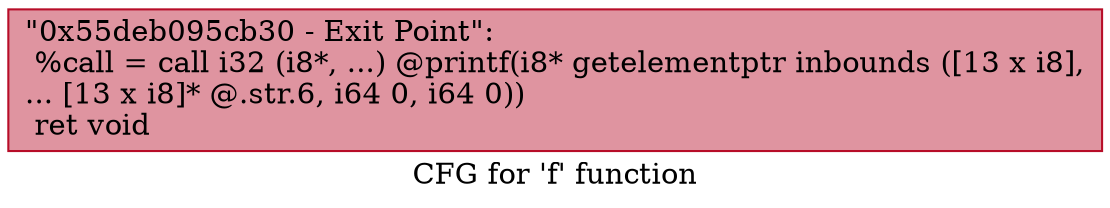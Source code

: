 digraph "CFG for 'f' function" {
	label="CFG for 'f' function";

	Node0x55deb095cb30 [shape=record,color="#b70d28ff", style=filled, fillcolor="#b70d2870",label="{\"0x55deb095cb30 - Exit Point\":\l  %call = call i32 (i8*, ...) @printf(i8* getelementptr inbounds ([13 x i8],\l... [13 x i8]* @.str.6, i64 0, i64 0))\l  ret void\l}"];
}
